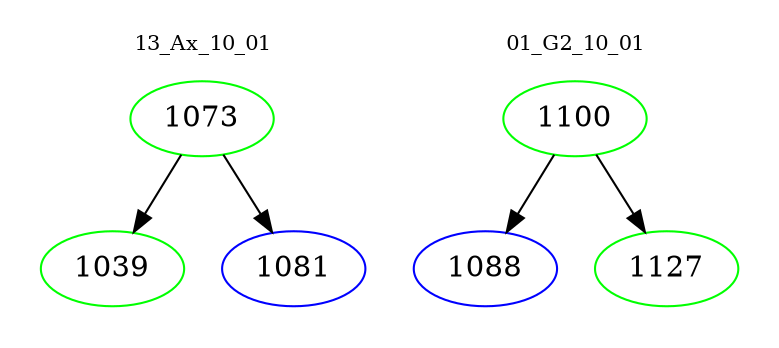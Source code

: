 digraph{
subgraph cluster_0 {
color = white
label = "13_Ax_10_01";
fontsize=10;
T0_1073 [label="1073", color="green"]
T0_1073 -> T0_1039 [color="black"]
T0_1039 [label="1039", color="green"]
T0_1073 -> T0_1081 [color="black"]
T0_1081 [label="1081", color="blue"]
}
subgraph cluster_1 {
color = white
label = "01_G2_10_01";
fontsize=10;
T1_1100 [label="1100", color="green"]
T1_1100 -> T1_1088 [color="black"]
T1_1088 [label="1088", color="blue"]
T1_1100 -> T1_1127 [color="black"]
T1_1127 [label="1127", color="green"]
}
}
